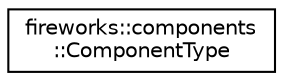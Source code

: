 digraph "Graphical Class Hierarchy"
{
 // LATEX_PDF_SIZE
  edge [fontname="Helvetica",fontsize="10",labelfontname="Helvetica",labelfontsize="10"];
  node [fontname="Helvetica",fontsize="10",shape=record];
  rankdir="LR";
  Node0 [label="fireworks::components\l::ComponentType",height=0.2,width=0.4,color="black", fillcolor="white", style="filled",URL="$structfireworks_1_1components_1_1_component_type.html",tooltip="To uniquely identify the component."];
}

